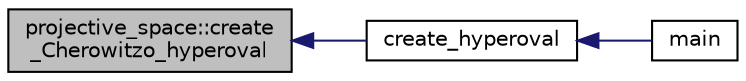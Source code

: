 digraph "projective_space::create_Cherowitzo_hyperoval"
{
  edge [fontname="Helvetica",fontsize="10",labelfontname="Helvetica",labelfontsize="10"];
  node [fontname="Helvetica",fontsize="10",shape=record];
  rankdir="LR";
  Node424 [label="projective_space::create\l_Cherowitzo_hyperoval",height=0.2,width=0.4,color="black", fillcolor="grey75", style="filled", fontcolor="black"];
  Node424 -> Node425 [dir="back",color="midnightblue",fontsize="10",style="solid",fontname="Helvetica"];
  Node425 [label="create_hyperoval",height=0.2,width=0.4,color="black", fillcolor="white", style="filled",URL="$d4/d67/geometry_8h.html#aa0b78acc7f3d88e13dc991dbd9c37331"];
  Node425 -> Node426 [dir="back",color="midnightblue",fontsize="10",style="solid",fontname="Helvetica"];
  Node426 [label="main",height=0.2,width=0.4,color="black", fillcolor="white", style="filled",URL="$d4/d6e/make__something_8_c.html#a217dbf8b442f20279ea00b898af96f52"];
}

